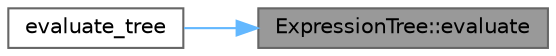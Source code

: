 digraph "ExpressionTree::evaluate"
{
 // LATEX_PDF_SIZE
  bgcolor="transparent";
  edge [fontname=Helvetica,fontsize=10,labelfontname=Helvetica,labelfontsize=10];
  node [fontname=Helvetica,fontsize=10,shape=box,height=0.2,width=0.4];
  rankdir="RL";
  Node1 [id="Node000001",label="ExpressionTree::evaluate",height=0.2,width=0.4,color="gray40", fillcolor="grey60", style="filled", fontcolor="black",tooltip="Вычисляет значение выражения"];
  Node1 -> Node2 [id="edge1_Node000001_Node000002",dir="back",color="steelblue1",style="solid",tooltip=" "];
  Node2 [id="Node000002",label="evaluate_tree",height=0.2,width=0.4,color="grey40", fillcolor="white", style="filled",URL="$group___core_a_p_i.html#ga638c9cfec32db62bf29bcde952541c16",tooltip="Вычисляет значение дерева выражений"];
}
